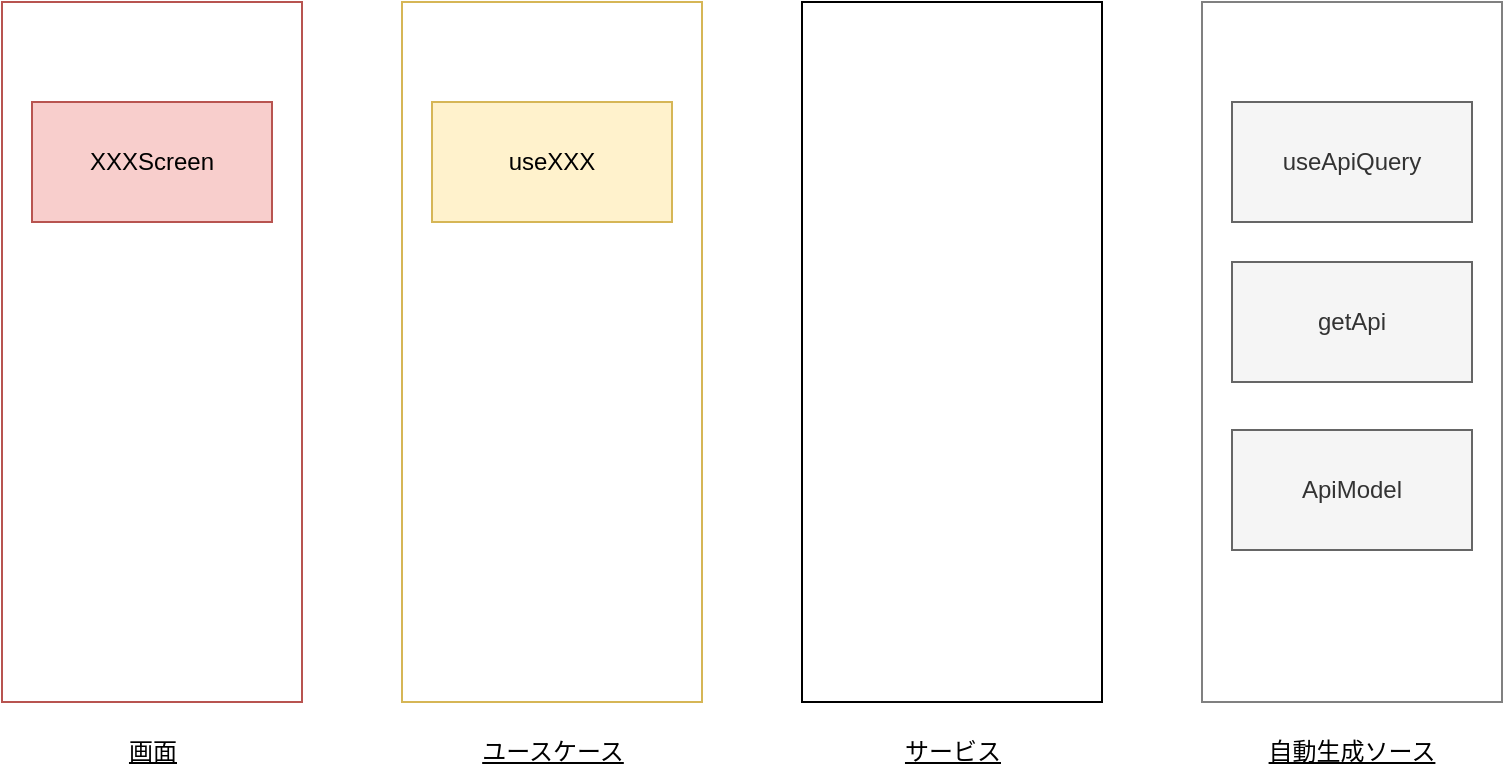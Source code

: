 <mxfile version="16.5.1" type="device"><diagram id="MrkyvH9iFeN_9gv3_PNV" name="ページ1"><mxGraphModel dx="1221" dy="764" grid="1" gridSize="10" guides="1" tooltips="1" connect="1" arrows="1" fold="1" page="1" pageScale="1" pageWidth="1169" pageHeight="827" math="0" shadow="0"><root><mxCell id="0"/><mxCell id="1" parent="0"/><mxCell id="nbmGccDzBm1STcagGc3z-1" value="" style="whiteSpace=wrap;html=1;strokeColor=#B85450;" vertex="1" parent="1"><mxGeometry x="80" y="140" width="150" height="350" as="geometry"/></mxCell><mxCell id="nbmGccDzBm1STcagGc3z-2" value="" style="whiteSpace=wrap;html=1;strokeColor=#D6B656;" vertex="1" parent="1"><mxGeometry x="280" y="140" width="150" height="350" as="geometry"/></mxCell><mxCell id="nbmGccDzBm1STcagGc3z-3" value="" style="whiteSpace=wrap;html=1;" vertex="1" parent="1"><mxGeometry x="480" y="140" width="150" height="350" as="geometry"/></mxCell><mxCell id="nbmGccDzBm1STcagGc3z-4" value="" style="whiteSpace=wrap;html=1;strokeColor=#808080;" vertex="1" parent="1"><mxGeometry x="680" y="140" width="150" height="350" as="geometry"/></mxCell><mxCell id="nbmGccDzBm1STcagGc3z-5" value="&lt;u&gt;画面&lt;/u&gt;" style="text;html=1;strokeColor=none;fillColor=none;align=center;verticalAlign=middle;whiteSpace=wrap;rounded=0;" vertex="1" parent="1"><mxGeometry x="102.5" y="500" width="105" height="30" as="geometry"/></mxCell><mxCell id="nbmGccDzBm1STcagGc3z-6" value="&lt;u&gt;ユースケース&lt;/u&gt;" style="text;html=1;strokeColor=none;fillColor=none;align=center;verticalAlign=middle;whiteSpace=wrap;rounded=0;" vertex="1" parent="1"><mxGeometry x="312.5" y="500" width="85" height="30" as="geometry"/></mxCell><mxCell id="nbmGccDzBm1STcagGc3z-7" value="&lt;u&gt;サービス&lt;/u&gt;" style="text;html=1;strokeColor=none;fillColor=none;align=center;verticalAlign=middle;whiteSpace=wrap;rounded=0;" vertex="1" parent="1"><mxGeometry x="512.5" y="500" width="85" height="30" as="geometry"/></mxCell><mxCell id="nbmGccDzBm1STcagGc3z-8" value="&lt;u&gt;自動生成ソース&lt;/u&gt;" style="text;html=1;strokeColor=none;fillColor=none;align=center;verticalAlign=middle;whiteSpace=wrap;rounded=0;" vertex="1" parent="1"><mxGeometry x="706.25" y="500" width="97.5" height="30" as="geometry"/></mxCell><mxCell id="nbmGccDzBm1STcagGc3z-10" value="XXXScreen" style="rounded=0;whiteSpace=wrap;html=1;fillColor=#f8cecc;strokeColor=#b85450;" vertex="1" parent="1"><mxGeometry x="95" y="190" width="120" height="60" as="geometry"/></mxCell><mxCell id="nbmGccDzBm1STcagGc3z-11" value="useXXX" style="rounded=0;whiteSpace=wrap;html=1;fillColor=#fff2cc;strokeColor=#d6b656;" vertex="1" parent="1"><mxGeometry x="295" y="190" width="120" height="60" as="geometry"/></mxCell><mxCell id="nbmGccDzBm1STcagGc3z-12" value="useApiQuery" style="rounded=0;whiteSpace=wrap;html=1;fillColor=#f5f5f5;fontColor=#333333;strokeColor=#666666;" vertex="1" parent="1"><mxGeometry x="695" y="190" width="120" height="60" as="geometry"/></mxCell><mxCell id="nbmGccDzBm1STcagGc3z-13" value="getApi" style="rounded=0;whiteSpace=wrap;html=1;fillColor=#f5f5f5;fontColor=#333333;strokeColor=#666666;" vertex="1" parent="1"><mxGeometry x="695" y="270" width="120" height="60" as="geometry"/></mxCell><mxCell id="nbmGccDzBm1STcagGc3z-14" value="ApiModel" style="rounded=0;whiteSpace=wrap;html=1;fillColor=#f5f5f5;fontColor=#333333;strokeColor=#666666;" vertex="1" parent="1"><mxGeometry x="695" y="354" width="120" height="60" as="geometry"/></mxCell></root></mxGraphModel></diagram></mxfile>